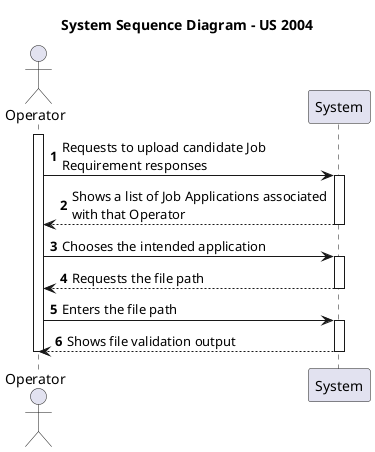 @startuml

title System Sequence Diagram - US 2004

autonumber

actor Operator
participant System

activate Operator

	Operator -> System : Requests to upload candidate Job \nRequirement responses
	activate System
		System --> Operator : Shows a list of Job Applications associated\nwith that Operator
	deactivate System

	Operator -> System : Chooses the intended application
	activate System
		System --> Operator : Requests the file path
	deactivate System

	Operator -> System : Enters the file path
	activate System
		System --> Operator : Shows file validation output
	deactivate System

deactivate Operator

@enduml